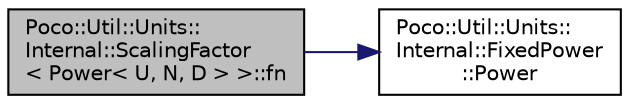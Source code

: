 digraph "Poco::Util::Units::Internal::ScalingFactor&lt; Power&lt; U, N, D &gt; &gt;::fn"
{
 // LATEX_PDF_SIZE
  edge [fontname="Helvetica",fontsize="10",labelfontname="Helvetica",labelfontsize="10"];
  node [fontname="Helvetica",fontsize="10",shape=record];
  rankdir="LR";
  Node1 [label="Poco::Util::Units::\lInternal::ScalingFactor\l\< Power\< U, N, D \> \>::fn",height=0.2,width=0.4,color="black", fillcolor="grey75", style="filled", fontcolor="black",tooltip=" "];
  Node1 -> Node2 [color="midnightblue",fontsize="10",style="solid",fontname="Helvetica"];
  Node2 [label="Poco::Util::Units::\lInternal::FixedPower\l::Power",height=0.2,width=0.4,color="black", fillcolor="white", style="filled",URL="$structPoco_1_1Util_1_1Units_1_1Internal_1_1FixedPower.html#aa3f9f5da3ae2a30eb9a5503b787d3994",tooltip=" "];
}
